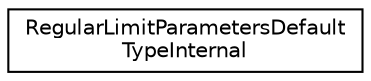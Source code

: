 digraph "Graphical Class Hierarchy"
{
 // LATEX_PDF_SIZE
  edge [fontname="Helvetica",fontsize="10",labelfontname="Helvetica",labelfontsize="10"];
  node [fontname="Helvetica",fontsize="10",shape=record];
  rankdir="LR";
  Node0 [label="RegularLimitParametersDefault\lTypeInternal",height=0.2,width=0.4,color="black", fillcolor="white", style="filled",URL="$structoperations__research_1_1_regular_limit_parameters_default_type_internal.html",tooltip=" "];
}
